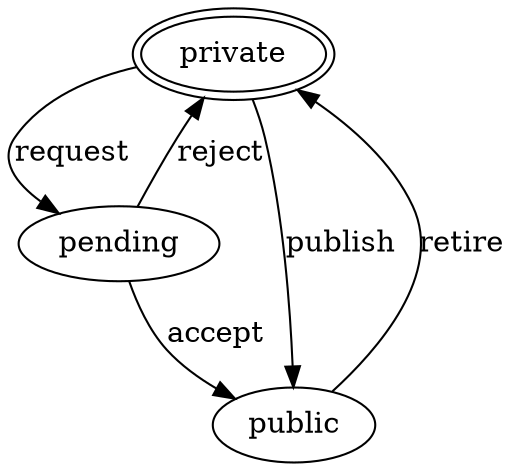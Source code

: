 digraph G {
  "private" [peripheries=2];
  "private" -> "pending" [label="request"];
  "pending" -> "private" [label="reject"];
  "pending" -> "public" [label="accept"];
  "public" -> "private" [label="retire"];
  "private" -> "public" [label="publish"];
}
